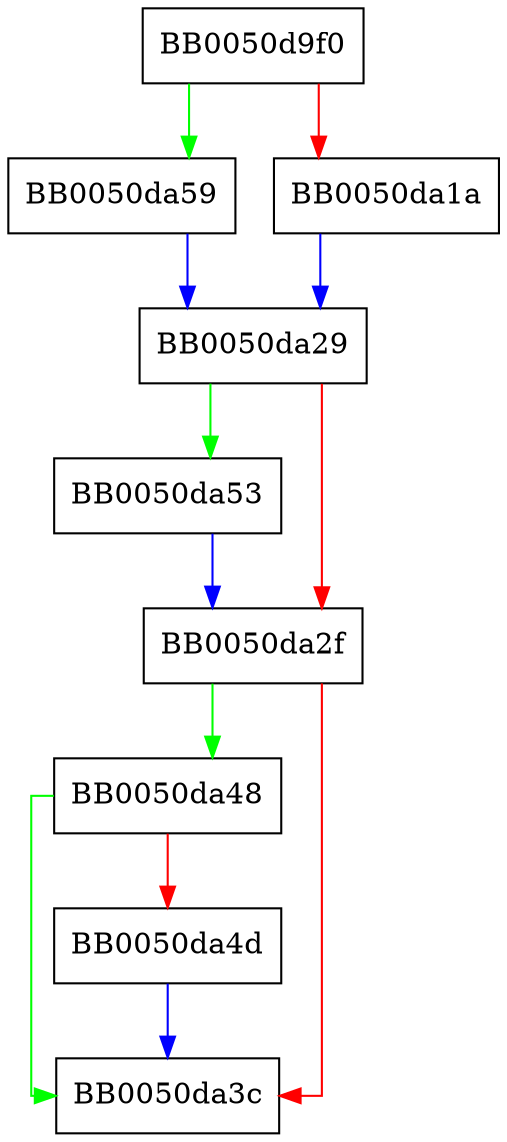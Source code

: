 digraph ossl_ackm_get_pto_duration {
  node [shape="box"];
  graph [splines=ortho];
  BB0050d9f0 -> BB0050da59 [color="green"];
  BB0050d9f0 -> BB0050da1a [color="red"];
  BB0050da1a -> BB0050da29 [color="blue"];
  BB0050da29 -> BB0050da53 [color="green"];
  BB0050da29 -> BB0050da2f [color="red"];
  BB0050da2f -> BB0050da48 [color="green"];
  BB0050da2f -> BB0050da3c [color="red"];
  BB0050da48 -> BB0050da3c [color="green"];
  BB0050da48 -> BB0050da4d [color="red"];
  BB0050da4d -> BB0050da3c [color="blue"];
  BB0050da53 -> BB0050da2f [color="blue"];
  BB0050da59 -> BB0050da29 [color="blue"];
}